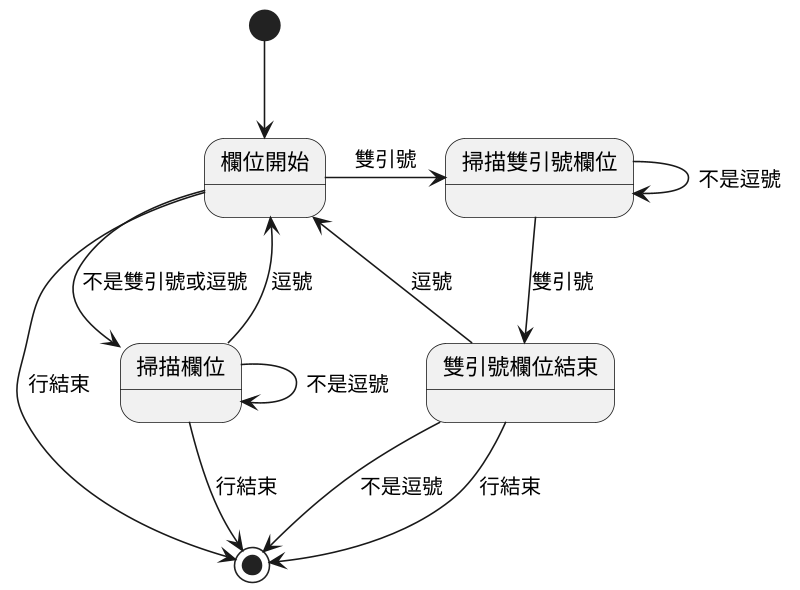 @startuml

scale 800*800

skinparam defaultFontName "Noto Sans Mono CJK TC Regular"

[*] -down-> 欄位開始
欄位開始 --> [*] : 行結束
欄位開始 -> 掃描雙引號欄位 : 雙引號
欄位開始 --> 掃描欄位 : 不是雙引號或逗號
掃描欄位 -> 欄位開始 : 逗號
掃描欄位 -> 掃描欄位 : 不是逗號
掃描欄位 -> [*] : 行結束
掃描雙引號欄位 -down-> 雙引號欄位結束 : 雙引號
掃描雙引號欄位 -> 掃描雙引號欄位 : 不是逗號
雙引號欄位結束 -> [*] : 不是逗號
雙引號欄位結束 -down-> [*] : 行結束
雙引號欄位結束 -> 欄位開始 : 逗號
@enduml